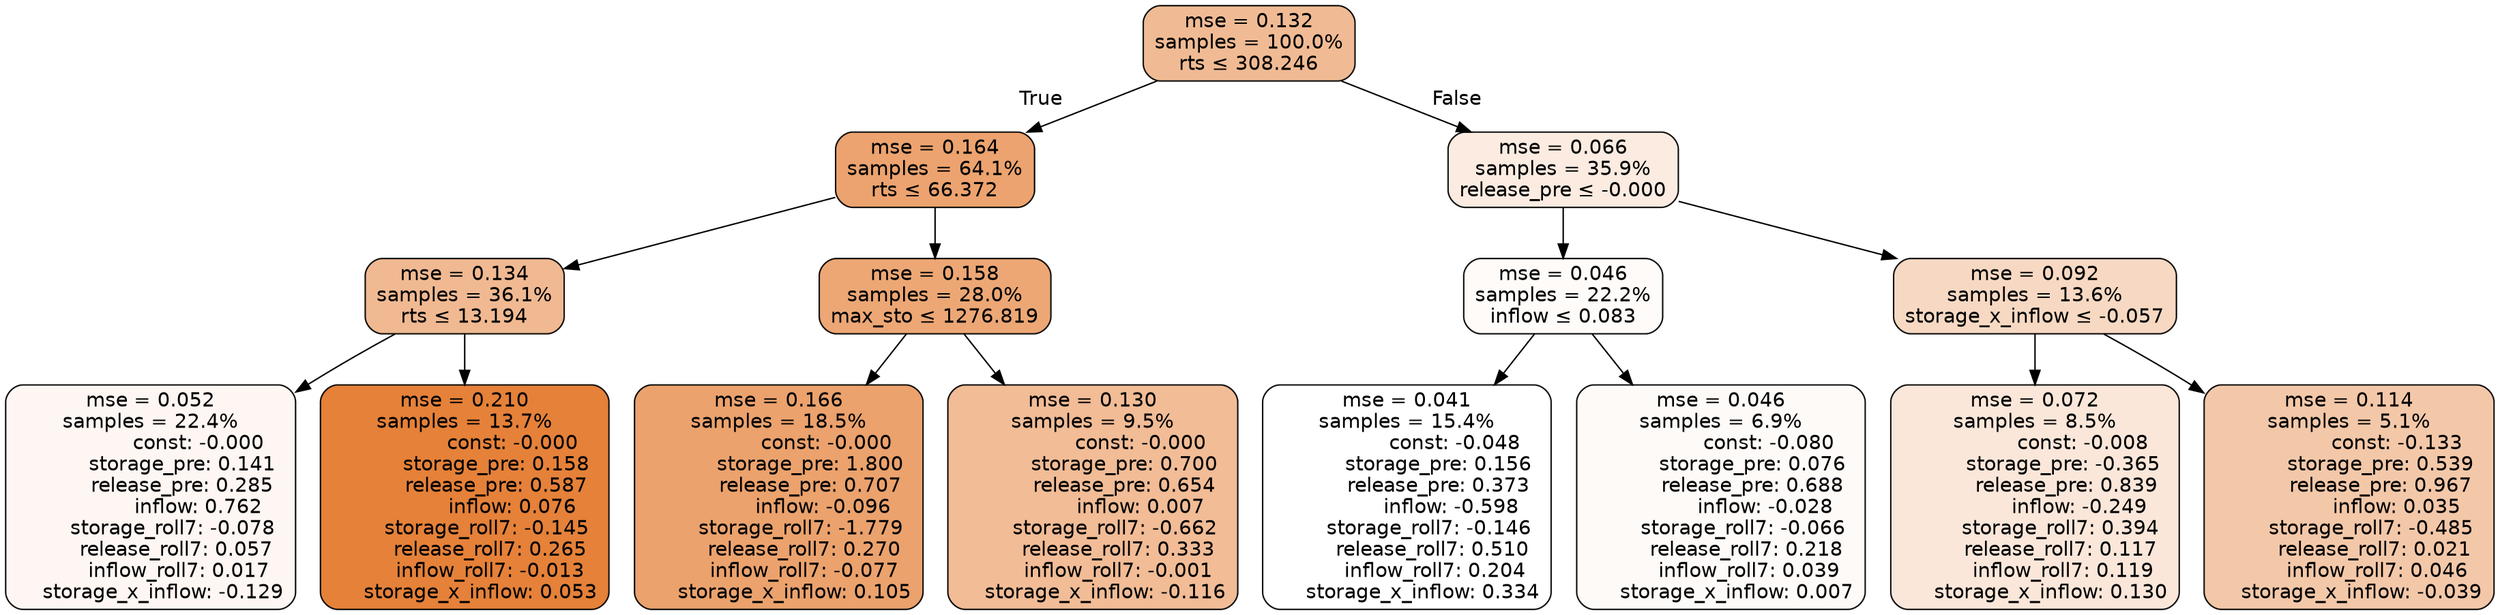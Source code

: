 digraph tree {
bgcolor="transparent"
node [shape=rectangle, style="filled, rounded", color="black", fontname=helvetica] ;
edge [fontname=helvetica] ;
	"0" [label="mse = 0.132
samples = 100.0%
rts &le; 308.246", fillcolor="#f0bb94"]
	"1" [label="mse = 0.164
samples = 64.1%
rts &le; 66.372", fillcolor="#eca36f"]
	"2" [label="mse = 0.134
samples = 36.1%
rts &le; 13.194", fillcolor="#f0b992"]
	"3" [label="mse = 0.052
samples = 22.4%
               const: -0.000
          storage_pre: 0.141
          release_pre: 0.285
               inflow: 0.762
       storage_roll7: -0.078
        release_roll7: 0.057
         inflow_roll7: 0.017
    storage_x_inflow: -0.129", fillcolor="#fdf6f2"]
	"4" [label="mse = 0.210
samples = 13.7%
               const: -0.000
          storage_pre: 0.158
          release_pre: 0.587
               inflow: 0.076
       storage_roll7: -0.145
        release_roll7: 0.265
        inflow_roll7: -0.013
     storage_x_inflow: 0.053", fillcolor="#e58139"]
	"5" [label="mse = 0.158
samples = 28.0%
max_sto &le; 1276.819", fillcolor="#eca775"]
	"6" [label="mse = 0.166
samples = 18.5%
               const: -0.000
          storage_pre: 1.800
          release_pre: 0.707
              inflow: -0.096
       storage_roll7: -1.779
        release_roll7: 0.270
        inflow_roll7: -0.077
     storage_x_inflow: 0.105", fillcolor="#eba26d"]
	"7" [label="mse = 0.130
samples = 9.5%
               const: -0.000
          storage_pre: 0.700
          release_pre: 0.654
               inflow: 0.007
       storage_roll7: -0.662
        release_roll7: 0.333
        inflow_roll7: -0.001
    storage_x_inflow: -0.116", fillcolor="#f1bc96"]
	"8" [label="mse = 0.066
samples = 35.9%
release_pre &le; -0.000", fillcolor="#fbebe1"]
	"9" [label="mse = 0.046
samples = 22.2%
inflow &le; 0.083", fillcolor="#fefbf9"]
	"10" [label="mse = 0.041
samples = 15.4%
               const: -0.048
          storage_pre: 0.156
          release_pre: 0.373
              inflow: -0.598
       storage_roll7: -0.146
        release_roll7: 0.510
         inflow_roll7: 0.204
     storage_x_inflow: 0.334", fillcolor="#ffffff"]
	"11" [label="mse = 0.046
samples = 6.9%
               const: -0.080
          storage_pre: 0.076
          release_pre: 0.688
              inflow: -0.028
       storage_roll7: -0.066
        release_roll7: 0.218
         inflow_roll7: 0.039
     storage_x_inflow: 0.007", fillcolor="#fefaf8"]
	"12" [label="mse = 0.092
samples = 13.6%
storage_x_inflow &le; -0.057", fillcolor="#f7d9c3"]
	"13" [label="mse = 0.072
samples = 8.5%
               const: -0.008
         storage_pre: -0.365
          release_pre: 0.839
              inflow: -0.249
        storage_roll7: 0.394
        release_roll7: 0.117
         inflow_roll7: 0.119
     storage_x_inflow: 0.130", fillcolor="#fae7da"]
	"14" [label="mse = 0.114
samples = 5.1%
               const: -0.133
          storage_pre: 0.539
          release_pre: 0.967
               inflow: 0.035
       storage_roll7: -0.485
        release_roll7: 0.021
         inflow_roll7: 0.046
    storage_x_inflow: -0.039", fillcolor="#f3c8a9"]

	"0" -> "1" [labeldistance=2.5, labelangle=45, headlabel="True"]
	"1" -> "2"
	"2" -> "3"
	"2" -> "4"
	"1" -> "5"
	"5" -> "6"
	"5" -> "7"
	"0" -> "8" [labeldistance=2.5, labelangle=-45, headlabel="False"]
	"8" -> "9"
	"9" -> "10"
	"9" -> "11"
	"8" -> "12"
	"12" -> "13"
	"12" -> "14"
}